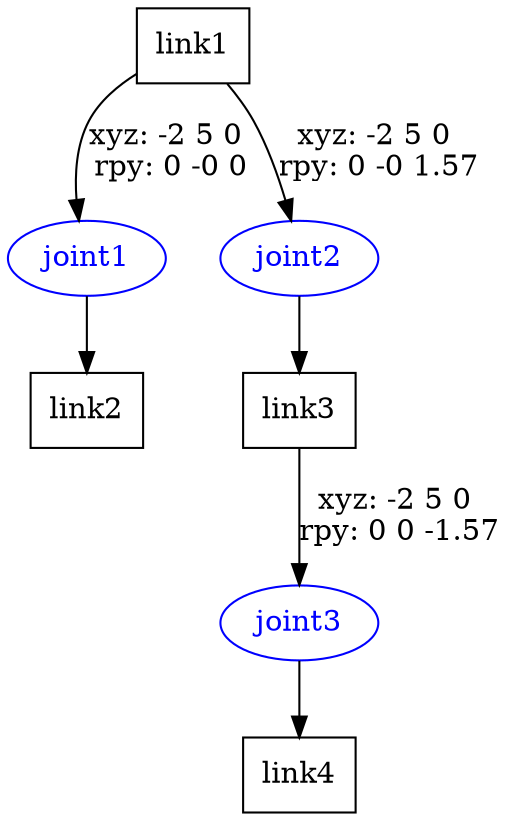 digraph G {
node [shape=box];
"link1" [label="link1"];
"link2" [label="link2"];
"link3" [label="link3"];
"link4" [label="link4"];
node [shape=ellipse, color=blue, fontcolor=blue];
"link1" -> "joint1" [label="xyz: -2 5 0 \nrpy: 0 -0 0"]
"joint1" -> "link2"
"link1" -> "joint2" [label="xyz: -2 5 0 \nrpy: 0 -0 1.57"]
"joint2" -> "link3"
"link3" -> "joint3" [label="xyz: -2 5 0 \nrpy: 0 0 -1.57"]
"joint3" -> "link4"
}
